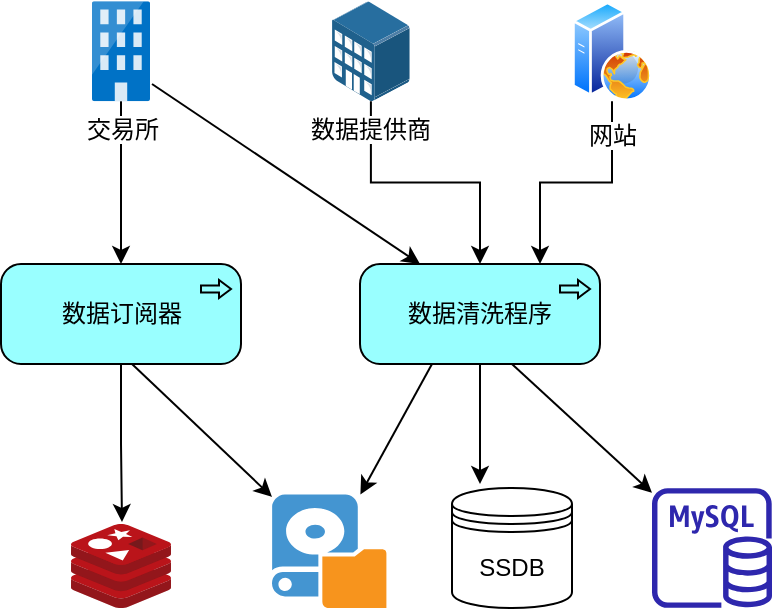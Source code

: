 <mxfile version="20.3.3" type="github">
  <diagram id="z8q4jO40HNslmoXTA87F" name="第 1 页">
    <mxGraphModel dx="1422" dy="804" grid="1" gridSize="10" guides="1" tooltips="1" connect="1" arrows="1" fold="1" page="1" pageScale="1" pageWidth="827" pageHeight="1169" math="0" shadow="0">
      <root>
        <mxCell id="0" />
        <mxCell id="1" parent="0" />
        <mxCell id="RbRwlfw5CgV5smtXkvxu-11" style="edgeStyle=orthogonalEdgeStyle;rounded=0;orthogonalLoop=1;jettySize=auto;html=1;" edge="1" parent="1" source="RbRwlfw5CgV5smtXkvxu-4" target="RbRwlfw5CgV5smtXkvxu-8">
          <mxGeometry relative="1" as="geometry" />
        </mxCell>
        <mxCell id="RbRwlfw5CgV5smtXkvxu-4" value="交易所" style="sketch=0;aspect=fixed;html=1;points=[];align=center;image;fontSize=12;image=img/lib/mscae/Exchange_On_premises_Access.svg;" vertex="1" parent="1">
          <mxGeometry x="220" y="168.62" width="29" height="50" as="geometry" />
        </mxCell>
        <mxCell id="RbRwlfw5CgV5smtXkvxu-12" style="edgeStyle=orthogonalEdgeStyle;rounded=0;orthogonalLoop=1;jettySize=auto;html=1;" edge="1" parent="1" source="RbRwlfw5CgV5smtXkvxu-5" target="RbRwlfw5CgV5smtXkvxu-9">
          <mxGeometry relative="1" as="geometry" />
        </mxCell>
        <mxCell id="RbRwlfw5CgV5smtXkvxu-5" value="数据提供商" style="points=[];aspect=fixed;html=1;align=center;shadow=0;dashed=0;image;image=img/lib/allied_telesis/buildings/Medium_Business_Building.svg;" vertex="1" parent="1">
          <mxGeometry x="340" y="168.62" width="38.89" height="50" as="geometry" />
        </mxCell>
        <mxCell id="RbRwlfw5CgV5smtXkvxu-13" style="edgeStyle=orthogonalEdgeStyle;rounded=0;orthogonalLoop=1;jettySize=auto;html=1;entryX=0.75;entryY=0;entryDx=0;entryDy=0;entryPerimeter=0;" edge="1" parent="1" source="RbRwlfw5CgV5smtXkvxu-7" target="RbRwlfw5CgV5smtXkvxu-9">
          <mxGeometry relative="1" as="geometry" />
        </mxCell>
        <mxCell id="RbRwlfw5CgV5smtXkvxu-7" value="网站" style="aspect=fixed;perimeter=ellipsePerimeter;html=1;align=center;shadow=0;dashed=0;spacingTop=3;image;image=img/lib/active_directory/web_server.svg;" vertex="1" parent="1">
          <mxGeometry x="460" y="168.62" width="40" height="50" as="geometry" />
        </mxCell>
        <mxCell id="RbRwlfw5CgV5smtXkvxu-17" style="edgeStyle=orthogonalEdgeStyle;rounded=0;orthogonalLoop=1;jettySize=auto;html=1;entryX=0.51;entryY=-0.024;entryDx=0;entryDy=0;entryPerimeter=0;" edge="1" parent="1" source="RbRwlfw5CgV5smtXkvxu-8" target="RbRwlfw5CgV5smtXkvxu-16">
          <mxGeometry relative="1" as="geometry" />
        </mxCell>
        <mxCell id="RbRwlfw5CgV5smtXkvxu-8" value="数据订阅器" style="html=1;outlineConnect=0;whiteSpace=wrap;fillColor=#99ffff;shape=mxgraph.archimate3.application;appType=proc;archiType=rounded;" vertex="1" parent="1">
          <mxGeometry x="174.5" y="300" width="120" height="50" as="geometry" />
        </mxCell>
        <mxCell id="RbRwlfw5CgV5smtXkvxu-23" style="edgeStyle=orthogonalEdgeStyle;rounded=0;orthogonalLoop=1;jettySize=auto;html=1;exitX=0.5;exitY=1;exitDx=0;exitDy=0;exitPerimeter=0;" edge="1" parent="1" source="RbRwlfw5CgV5smtXkvxu-9">
          <mxGeometry relative="1" as="geometry">
            <mxPoint x="414" y="410" as="targetPoint" />
          </mxGeometry>
        </mxCell>
        <mxCell id="RbRwlfw5CgV5smtXkvxu-9" value="数据清洗程序" style="html=1;outlineConnect=0;whiteSpace=wrap;fillColor=#99ffff;shape=mxgraph.archimate3.application;appType=proc;archiType=rounded;" vertex="1" parent="1">
          <mxGeometry x="354" y="300" width="120" height="50" as="geometry" />
        </mxCell>
        <mxCell id="RbRwlfw5CgV5smtXkvxu-16" value="" style="sketch=0;aspect=fixed;html=1;points=[];align=center;image;fontSize=12;image=img/lib/mscae/Cache_Redis_Product.svg;" vertex="1" parent="1">
          <mxGeometry x="209.5" y="430" width="50" height="42" as="geometry" />
        </mxCell>
        <mxCell id="RbRwlfw5CgV5smtXkvxu-18" value="SSDB" style="shape=datastore;whiteSpace=wrap;html=1;" vertex="1" parent="1">
          <mxGeometry x="400" y="412" width="60" height="60" as="geometry" />
        </mxCell>
        <mxCell id="RbRwlfw5CgV5smtXkvxu-19" value="" style="sketch=0;outlineConnect=0;fontColor=#232F3E;gradientColor=none;fillColor=#2E27AD;strokeColor=none;dashed=0;verticalLabelPosition=bottom;verticalAlign=top;align=center;html=1;fontSize=12;fontStyle=0;aspect=fixed;pointerEvents=1;shape=mxgraph.aws4.rds_mysql_instance;" vertex="1" parent="1">
          <mxGeometry x="500" y="412" width="60" height="60" as="geometry" />
        </mxCell>
        <mxCell id="RbRwlfw5CgV5smtXkvxu-20" value="" style="shadow=0;dashed=0;html=1;strokeColor=none;fillColor=#4495D1;labelPosition=center;verticalLabelPosition=bottom;verticalAlign=top;align=center;outlineConnect=0;shape=mxgraph.veeam.local_disk;" vertex="1" parent="1">
          <mxGeometry x="310" y="415.2" width="57.2" height="56.8" as="geometry" />
        </mxCell>
        <mxCell id="RbRwlfw5CgV5smtXkvxu-21" value="" style="endArrow=classic;html=1;rounded=0;" edge="1" parent="1" target="RbRwlfw5CgV5smtXkvxu-20">
          <mxGeometry width="50" height="50" relative="1" as="geometry">
            <mxPoint x="240" y="350" as="sourcePoint" />
            <mxPoint x="320" y="340" as="targetPoint" />
          </mxGeometry>
        </mxCell>
        <mxCell id="RbRwlfw5CgV5smtXkvxu-24" value="" style="endArrow=classic;html=1;rounded=0;exitX=0.633;exitY=1;exitDx=0;exitDy=0;exitPerimeter=0;" edge="1" parent="1" source="RbRwlfw5CgV5smtXkvxu-9" target="RbRwlfw5CgV5smtXkvxu-19">
          <mxGeometry width="50" height="50" relative="1" as="geometry">
            <mxPoint x="490" y="400" as="sourcePoint" />
            <mxPoint x="540" y="350" as="targetPoint" />
          </mxGeometry>
        </mxCell>
        <mxCell id="RbRwlfw5CgV5smtXkvxu-25" value="" style="endArrow=classic;html=1;rounded=0;" edge="1" parent="1" target="RbRwlfw5CgV5smtXkvxu-20">
          <mxGeometry width="50" height="50" relative="1" as="geometry">
            <mxPoint x="390" y="350" as="sourcePoint" />
            <mxPoint x="340" y="400" as="targetPoint" />
          </mxGeometry>
        </mxCell>
        <mxCell id="RbRwlfw5CgV5smtXkvxu-26" value="" style="endArrow=classic;html=1;rounded=0;entryX=0.25;entryY=0;entryDx=0;entryDy=0;entryPerimeter=0;" edge="1" parent="1" target="RbRwlfw5CgV5smtXkvxu-9">
          <mxGeometry width="50" height="50" relative="1" as="geometry">
            <mxPoint x="250" y="210" as="sourcePoint" />
            <mxPoint x="290" y="300" as="targetPoint" />
          </mxGeometry>
        </mxCell>
      </root>
    </mxGraphModel>
  </diagram>
</mxfile>
